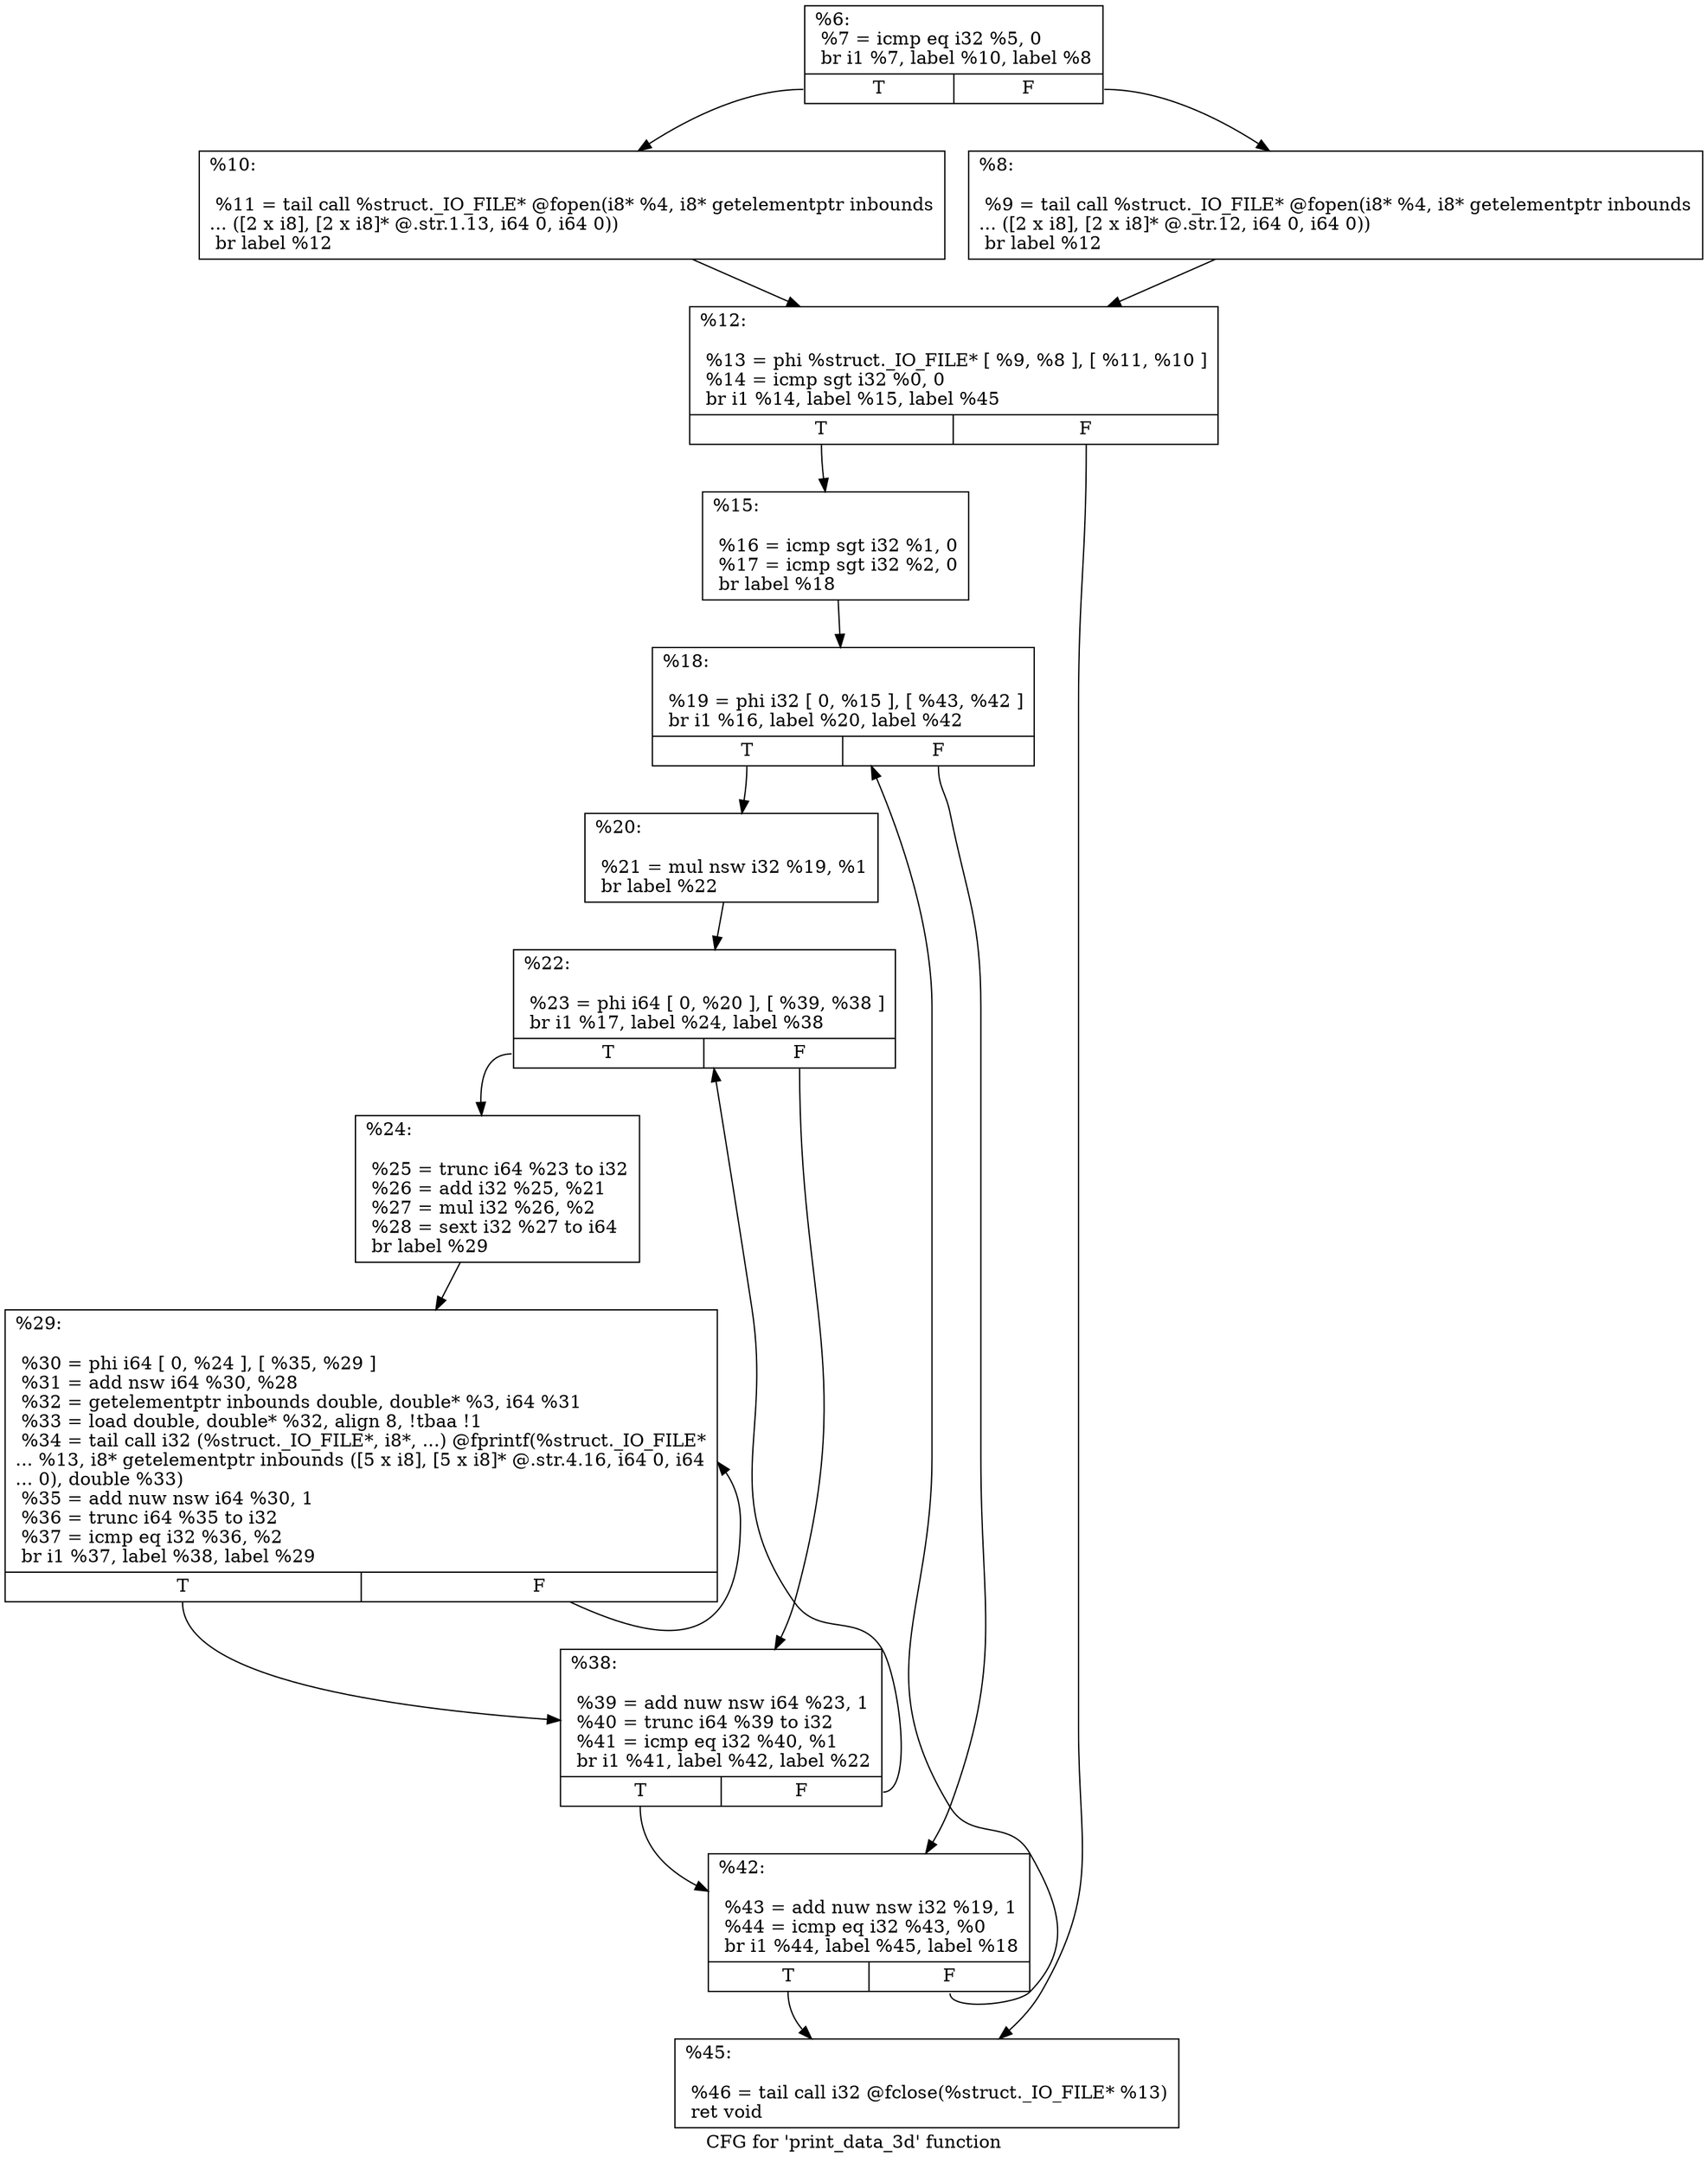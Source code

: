 digraph "CFG for 'print_data_3d' function" {
	label="CFG for 'print_data_3d' function";

	Node0x3161740 [shape=record,label="{%6:\l  %7 = icmp eq i32 %5, 0\l  br i1 %7, label %10, label %8\l|{<s0>T|<s1>F}}"];
	Node0x3161740:s0 -> Node0x31617e0;
	Node0x3161740:s1 -> Node0x3161790;
	Node0x3161790 [shape=record,label="{%8:\l\l  %9 = tail call %struct._IO_FILE* @fopen(i8* %4, i8* getelementptr inbounds\l... ([2 x i8], [2 x i8]* @.str.12, i64 0, i64 0))\l  br label %12\l}"];
	Node0x3161790 -> Node0x3161830;
	Node0x31617e0 [shape=record,label="{%10:\l\l  %11 = tail call %struct._IO_FILE* @fopen(i8* %4, i8* getelementptr inbounds\l... ([2 x i8], [2 x i8]* @.str.1.13, i64 0, i64 0))\l  br label %12\l}"];
	Node0x31617e0 -> Node0x3161830;
	Node0x3161830 [shape=record,label="{%12:\l\l  %13 = phi %struct._IO_FILE* [ %9, %8 ], [ %11, %10 ]\l  %14 = icmp sgt i32 %0, 0\l  br i1 %14, label %15, label %45\l|{<s0>T|<s1>F}}"];
	Node0x3161830:s0 -> Node0x3161880;
	Node0x3161830:s1 -> Node0x3161b00;
	Node0x3161880 [shape=record,label="{%15:\l\l  %16 = icmp sgt i32 %1, 0\l  %17 = icmp sgt i32 %2, 0\l  br label %18\l}"];
	Node0x3161880 -> Node0x31618d0;
	Node0x31618d0 [shape=record,label="{%18:\l\l  %19 = phi i32 [ 0, %15 ], [ %43, %42 ]\l  br i1 %16, label %20, label %42\l|{<s0>T|<s1>F}}"];
	Node0x31618d0:s0 -> Node0x3161920;
	Node0x31618d0:s1 -> Node0x3161ab0;
	Node0x3161920 [shape=record,label="{%20:\l\l  %21 = mul nsw i32 %19, %1\l  br label %22\l}"];
	Node0x3161920 -> Node0x3161970;
	Node0x3161970 [shape=record,label="{%22:\l\l  %23 = phi i64 [ 0, %20 ], [ %39, %38 ]\l  br i1 %17, label %24, label %38\l|{<s0>T|<s1>F}}"];
	Node0x3161970:s0 -> Node0x31619c0;
	Node0x3161970:s1 -> Node0x3161a60;
	Node0x31619c0 [shape=record,label="{%24:\l\l  %25 = trunc i64 %23 to i32\l  %26 = add i32 %25, %21\l  %27 = mul i32 %26, %2\l  %28 = sext i32 %27 to i64\l  br label %29\l}"];
	Node0x31619c0 -> Node0x3161a10;
	Node0x3161a10 [shape=record,label="{%29:\l\l  %30 = phi i64 [ 0, %24 ], [ %35, %29 ]\l  %31 = add nsw i64 %30, %28\l  %32 = getelementptr inbounds double, double* %3, i64 %31\l  %33 = load double, double* %32, align 8, !tbaa !1\l  %34 = tail call i32 (%struct._IO_FILE*, i8*, ...) @fprintf(%struct._IO_FILE*\l... %13, i8* getelementptr inbounds ([5 x i8], [5 x i8]* @.str.4.16, i64 0, i64\l... 0), double %33)\l  %35 = add nuw nsw i64 %30, 1\l  %36 = trunc i64 %35 to i32\l  %37 = icmp eq i32 %36, %2\l  br i1 %37, label %38, label %29\l|{<s0>T|<s1>F}}"];
	Node0x3161a10:s0 -> Node0x3161a60;
	Node0x3161a10:s1 -> Node0x3161a10;
	Node0x3161a60 [shape=record,label="{%38:\l\l  %39 = add nuw nsw i64 %23, 1\l  %40 = trunc i64 %39 to i32\l  %41 = icmp eq i32 %40, %1\l  br i1 %41, label %42, label %22\l|{<s0>T|<s1>F}}"];
	Node0x3161a60:s0 -> Node0x3161ab0;
	Node0x3161a60:s1 -> Node0x3161970;
	Node0x3161ab0 [shape=record,label="{%42:\l\l  %43 = add nuw nsw i32 %19, 1\l  %44 = icmp eq i32 %43, %0\l  br i1 %44, label %45, label %18\l|{<s0>T|<s1>F}}"];
	Node0x3161ab0:s0 -> Node0x3161b00;
	Node0x3161ab0:s1 -> Node0x31618d0;
	Node0x3161b00 [shape=record,label="{%45:\l\l  %46 = tail call i32 @fclose(%struct._IO_FILE* %13)\l  ret void\l}"];
}

